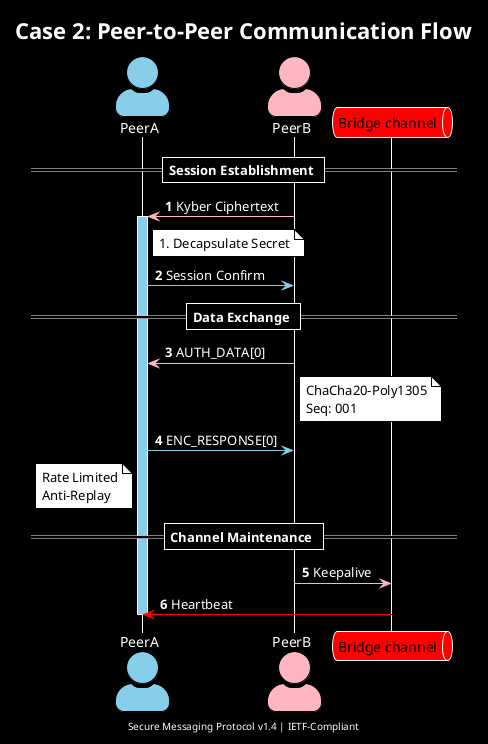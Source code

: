 @startuml
                         !theme plain

                         ' Global dark theme settings
                         skinparam backgroundColor #000000
                         skinparam defaultFontColor #FFFFFF

                         ' Note specific settings
                         skinparam note {
                             BackgroundColor #FFFFFF
                             BorderColor #000000
                             FontColor #000000
                         }

                         ' Actor specific settings - using monochrome style
                         skinparam actorStyle awesome
                         skinparam actor {
                             StereotypeFontColor #FFFFFF
                             FontColor #FFFFFF
                         }

                         ' Control specific settings
                         skinparam control {
                             FontColor #FFFFFF
                             FontSize 17
                             BackgroundColor $MASTER_PEER_COLOR
                             BorderColor $MASTER_PEER_COLOR
                             ScaleX 1.5
                             ScaleY 1.5
                         }

                         ' Queue specific settings
                         skinparam queue {
                             BackgroundColor #FFFFFF
                             BorderColor #FFFFFF
                             FontColor #000000
                         }

                         ' Sequence styling
                         skinparam sequence {
                             LifeLineBorderColor #FFFFFF
                             LifeLineBackgroundColor #000000
                             ParticipantBorderColor #FFFFFF
                             GroupBackgroundColor #000000
                             GroupBodyBackgroundColor #000000
                             GroupBorderColor #FFFFFF
                             GroupFontColor #FFFFFF
                             DividerBackgroundColor #000000
                             DividerBorderColor #FFFFFF
                             DividerFontColor #FFFFFF
                         }

                         ' Colors definition
                         !$PEER_A_COLOR = "#87CEEB"
                         !$MASTER_PEER_COLOR = "#90EE90"
                         !$PEER_B_COLOR = "#FFB6C1"
                         !$SYSTEM_COLOR = "#FFFFFF"
                         !$MEMORY_COLOR = "#FFFFFF"
                         !$BRIDGE_COLOR = "#ff0000"

                         ' Participants
                         actor "PeerA" as PA $PEER_A_COLOR
                         actor "PeerB" as PB $PEER_B_COLOR
                         queue "Bridge channel" as SC $BRIDGE_COLOR

                         title Case 2: Peer-to-Peer Communication Flow

                         autonumber
                         == Session Establishment ==

                         PB -[$PEER_B_COLOR]> PA: Kyber Ciphertext
                         activate PA $PEER_A_COLOR
                         note right PA: 1. Decapsulate Secret

                         PA -[$PEER_A_COLOR]> PB: Session Confirm


                         == Data Exchange ==

                         PB -[$PEER_B_COLOR]> PA: AUTH_DATA[0]
                         note right PB: ChaCha20-Poly1305\nSeq: 001

                         PA -[$PEER_A_COLOR]> PB: ENC_RESPONSE[0]
                         note left PA: Rate Limited\nAnti-Replay

                         == Channel Maintenance ==

                         PB -[$PEER_B_COLOR]> SC: Keepalive
                         SC -[$BRIDGE_COLOR]> PA: Heartbeat

                         deactivate PA

                         footer "Secure Messaging Protocol v1.4 | IETF-Compliant"
                         @enduml